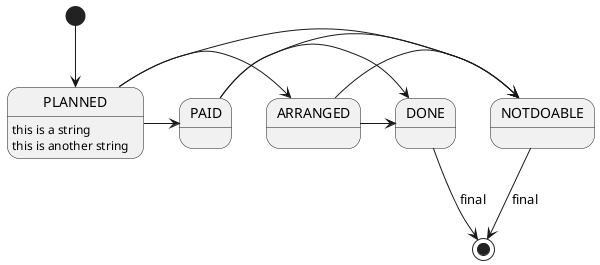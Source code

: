
@startuml

[*] --> PLANNED
PLANNED : this is a string
PLANNED : this is another string

PLANNED -> PAID
PLANNED -> ARRANGED
PLANNED -> NOTDOABLE
PAID -> NOTDOABLE
PAID -> DONE
ARRANGED -> NOTDOABLE
ARRANGED -> DONE

NOTDOABLE --> [*] : final
DONE --> [*] : final

@enduml